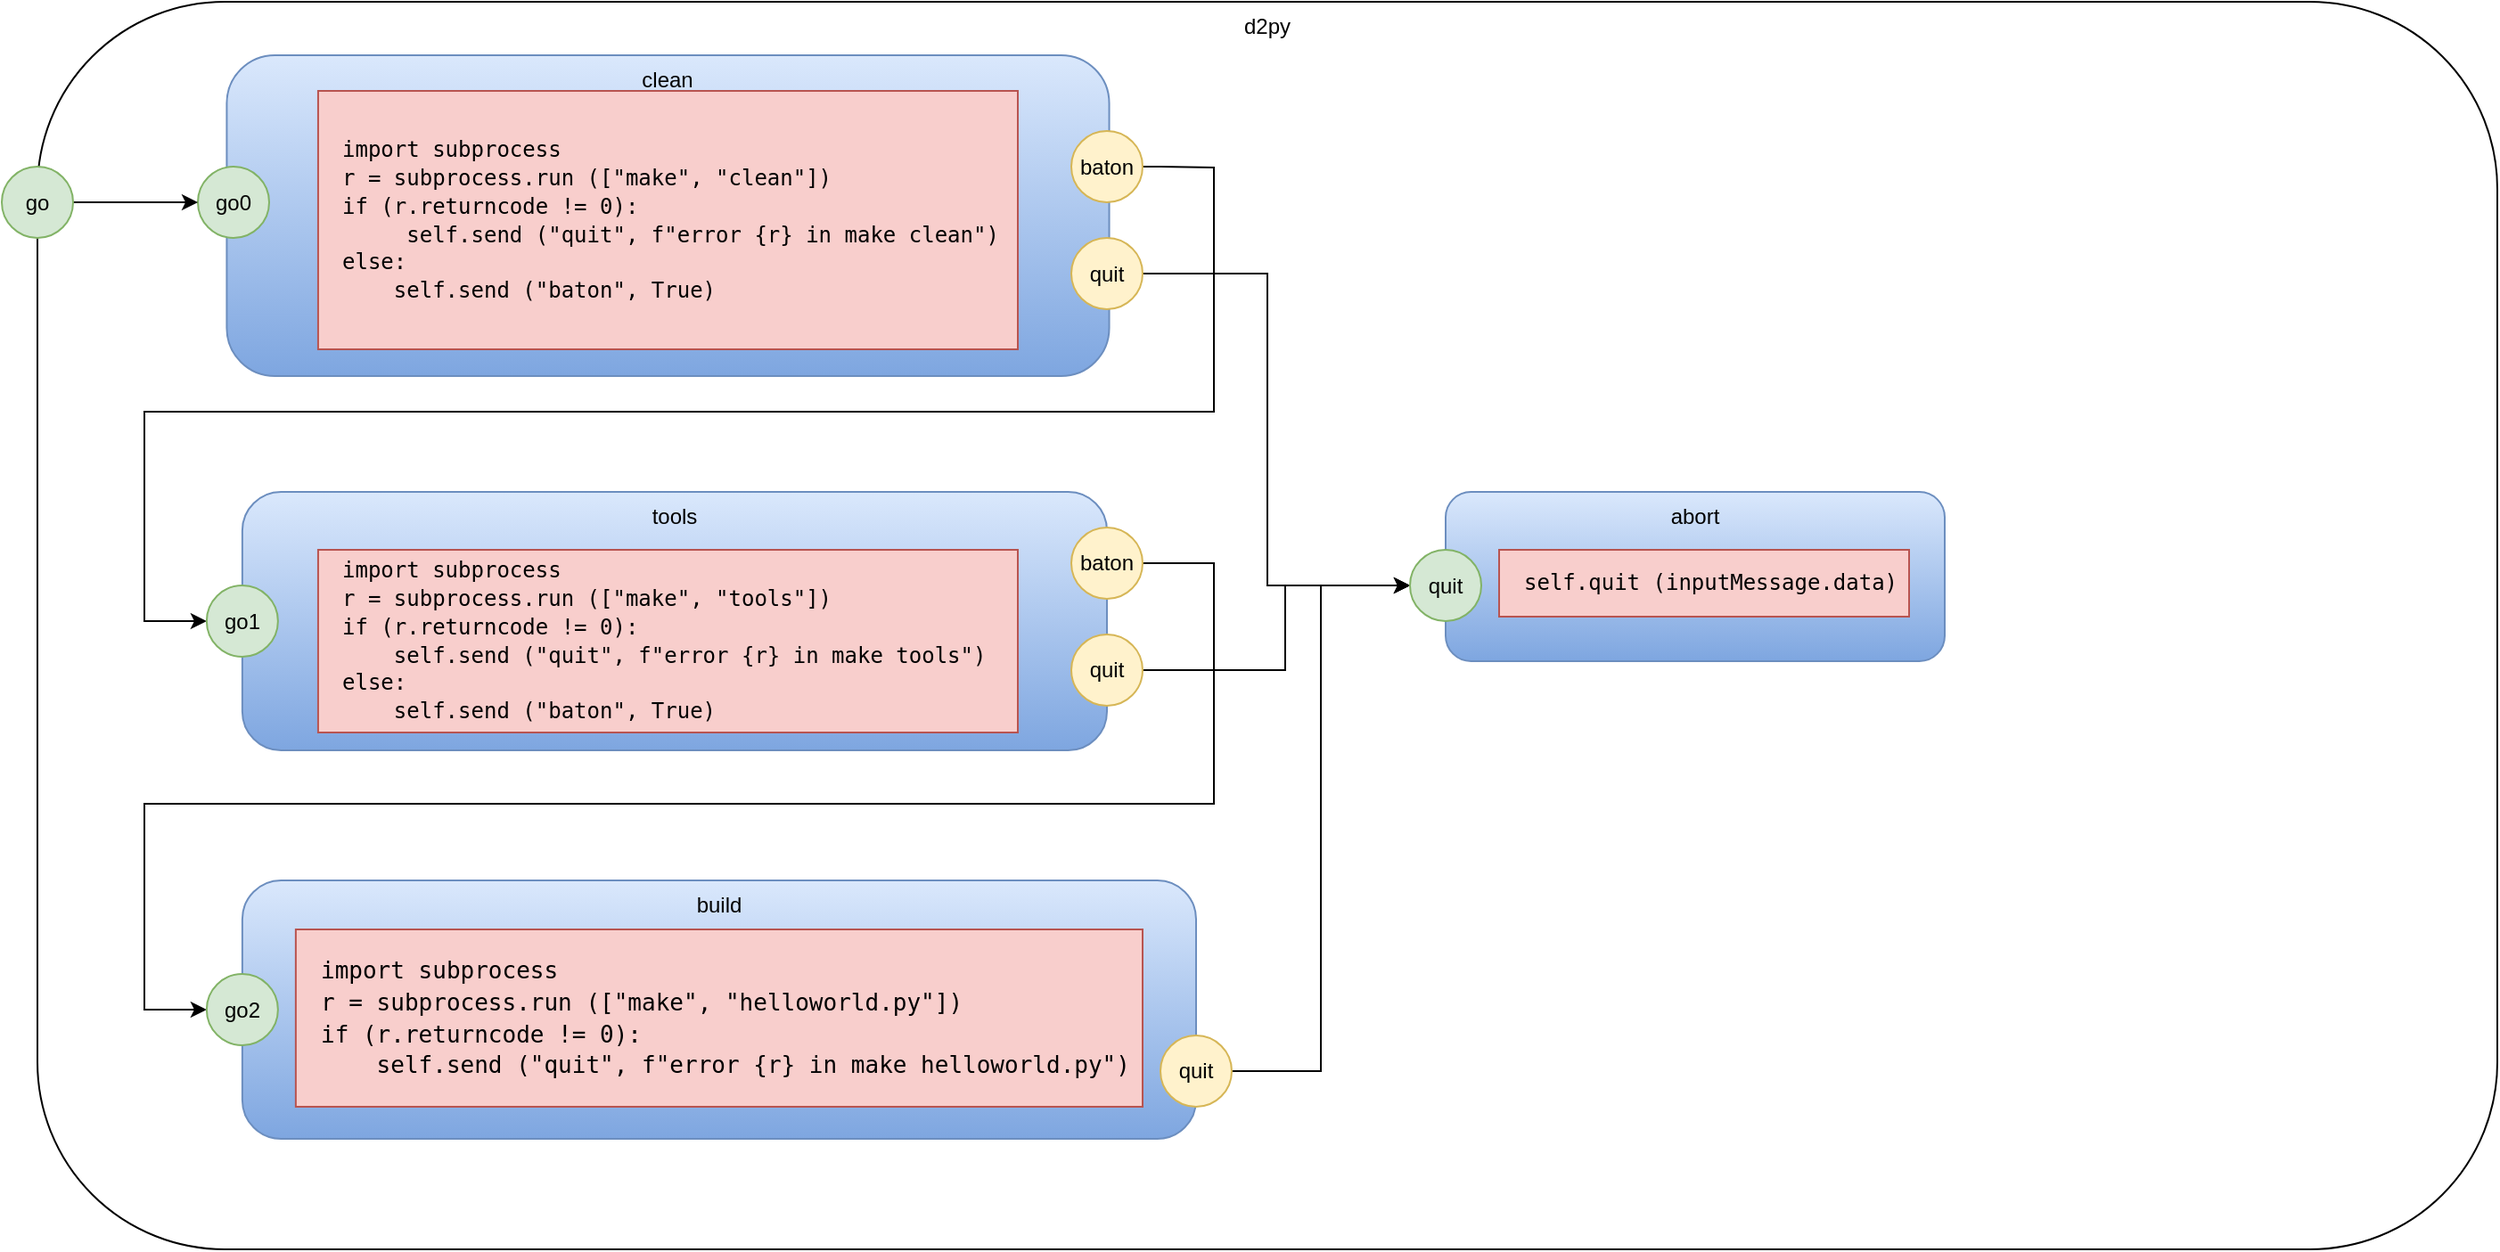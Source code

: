 <mxfile version="14.6.13" type="device"><diagram id="fo9xvGcHm88d3B_x5weG" name="d2py"><mxGraphModel dx="1106" dy="806" grid="1" gridSize="10" guides="1" tooltips="1" connect="1" arrows="1" fold="1" page="1" pageScale="1" pageWidth="1100" pageHeight="850" math="0" shadow="0"><root><mxCell id="0"/><mxCell id="1" parent="0"/><mxCell id="i5jZ3dy8F4nkPbaXPHF6-1" value="d2py" style="rounded=1;whiteSpace=wrap;html=1;verticalAlign=top;" parent="1" vertex="1"><mxGeometry x="70" y="60" width="1380" height="700" as="geometry"/></mxCell><mxCell id="b8TCcNYkWDl19BBblSuP-18" value="tools" style="rounded=1;whiteSpace=wrap;html=1;verticalAlign=top;fillColor=#dae8fc;strokeColor=#6c8ebf;gradientColor=#7ea6e0;" parent="1" vertex="1"><mxGeometry x="184.94" y="335" width="485.06" height="145" as="geometry"/></mxCell><mxCell id="b8TCcNYkWDl19BBblSuP-23" value="build" style="rounded=1;whiteSpace=wrap;html=1;gradientColor=#7ea6e0;fillColor=#dae8fc;strokeColor=#6c8ebf;verticalAlign=top;" parent="1" vertex="1"><mxGeometry x="184.94" y="553" width="535.06" height="145" as="geometry"/></mxCell><mxCell id="b8TCcNYkWDl19BBblSuP-4" value="clean" style="rounded=1;whiteSpace=wrap;html=1;gradientColor=#7ea6e0;fillColor=#dae8fc;strokeColor=#6c8ebf;verticalAlign=top;" parent="1" vertex="1"><mxGeometry x="176.21" y="90" width="495.06" height="180" as="geometry"/></mxCell><mxCell id="b8TCcNYkWDl19BBblSuP-1" value="&lt;pre class=&quot;lang-py s-code-block&quot; style=&quot;margin-top: 0px ; margin-bottom: 0px ; padding: 12px ; border: 0px ; font-stretch: inherit ; line-height: 1.308 ; vertical-align: baseline ; box-sizing: inherit ; width: auto ; max-height: 600px ; overflow: auto ; border-radius: 5px ; overflow-wrap: normal&quot;&gt;import subprocess&lt;br&gt;r = subprocess.run ([&quot;make&quot;, &quot;clean&quot;])&lt;br&gt;if (r.returncode != 0):&lt;br&gt;     self.send (&quot;quit&quot;, f&quot;error {r} in make clean&quot;)&lt;br&gt;else:&lt;br&gt;    self.send (&quot;baton&quot;, True)&lt;/pre&gt;&lt;div&gt;&lt;/div&gt;" style="rounded=0;whiteSpace=wrap;html=1;fillColor=#f8cecc;strokeColor=#b85450;align=left;" parent="1" vertex="1"><mxGeometry x="227.47" y="110" width="392.53" height="145" as="geometry"/></mxCell><mxCell id="b8TCcNYkWDl19BBblSuP-2" value="&lt;pre class=&quot;lang-py s-code-block&quot; style=&quot;margin-top: 0px ; margin-bottom: 0px ; padding: 12px ; border: 0px ; font-stretch: inherit ; line-height: 1.308 ; vertical-align: baseline ; box-sizing: inherit ; width: auto ; max-height: 600px ; overflow: auto ; border-radius: 5px ; overflow-wrap: normal&quot;&gt;import subprocess&lt;br&gt;r = subprocess.run ([&quot;make&quot;, &quot;tools&quot;])&lt;br&gt;if (r.returncode != 0):&lt;br&gt;    self.send (&quot;quit&quot;, f&quot;error {r} in make tools&quot;)&lt;br&gt;else:&lt;br&gt;    self.send (&quot;baton&quot;, True)&lt;/pre&gt;&lt;div&gt;&lt;/div&gt;" style="rounded=0;whiteSpace=wrap;html=1;fillColor=#f8cecc;strokeColor=#b85450;align=left;" parent="1" vertex="1"><mxGeometry x="227.47" y="367.5" width="392.53" height="102.5" as="geometry"/></mxCell><mxCell id="b8TCcNYkWDl19BBblSuP-3" value="&lt;pre class=&quot;lang-py s-code-block&quot; style=&quot;margin-top: 0px ; margin-bottom: 0px ; padding: 12px ; border: 0px ; font-stretch: inherit ; line-height: 1.308 ; vertical-align: baseline ; box-sizing: inherit ; width: auto ; max-height: 600px ; overflow: auto ; border-radius: 5px ; overflow-wrap: normal&quot;&gt;&lt;span style=&quot;font-size: 13px&quot;&gt;import subprocess&lt;br&gt;r = subprocess.run ([&quot;make&quot;, &quot;helloworld.py&quot;])&lt;br&gt;if (r.returncode != 0):&lt;br&gt;    self.send (&quot;quit&quot;, f&quot;error {r} in make helloworld.py&quot;)&lt;br&gt;&lt;/span&gt;&lt;/pre&gt;&lt;div&gt;&lt;/div&gt;" style="rounded=0;whiteSpace=wrap;html=1;fillColor=#f8cecc;strokeColor=#b85450;align=left;" parent="1" vertex="1"><mxGeometry x="214.94" y="580.5" width="475.06" height="99.5" as="geometry"/></mxCell><mxCell id="b8TCcNYkWDl19BBblSuP-30" style="edgeStyle=orthogonalEdgeStyle;rounded=0;orthogonalLoop=1;jettySize=auto;html=1;exitX=1;exitY=0.5;exitDx=0;exitDy=0;entryX=0;entryY=0.5;entryDx=0;entryDy=0;" parent="1" source="b8TCcNYkWDl19BBblSuP-6" target="b8TCcNYkWDl19BBblSuP-20" edge="1"><mxGeometry relative="1" as="geometry"><Array as="points"><mxPoint x="700" y="153"/><mxPoint x="730" y="153"/><mxPoint x="730" y="290"/><mxPoint x="130" y="290"/><mxPoint x="130" y="408"/></Array></mxGeometry></mxCell><mxCell id="b8TCcNYkWDl19BBblSuP-6" value="baton" style="ellipse;whiteSpace=wrap;html=1;aspect=fixed;fillColor=#fff2cc;strokeColor=#d6b656;" parent="1" vertex="1"><mxGeometry x="650" y="132.5" width="40" height="40" as="geometry"/></mxCell><mxCell id="3Vt1pwvIHwe4cUBAV8dZ-5" style="edgeStyle=orthogonalEdgeStyle;rounded=0;orthogonalLoop=1;jettySize=auto;html=1;exitX=1;exitY=0.5;exitDx=0;exitDy=0;entryX=0;entryY=0.5;entryDx=0;entryDy=0;" edge="1" parent="1" source="b8TCcNYkWDl19BBblSuP-7" target="3Vt1pwvIHwe4cUBAV8dZ-3"><mxGeometry relative="1" as="geometry"><Array as="points"><mxPoint x="760" y="213"/><mxPoint x="760" y="388"/></Array></mxGeometry></mxCell><mxCell id="b8TCcNYkWDl19BBblSuP-7" value="quit" style="ellipse;whiteSpace=wrap;html=1;aspect=fixed;fillColor=#fff2cc;strokeColor=#d6b656;" parent="1" vertex="1"><mxGeometry x="650" y="192.5" width="40" height="40" as="geometry"/></mxCell><mxCell id="b8TCcNYkWDl19BBblSuP-20" value="go1" style="ellipse;whiteSpace=wrap;html=1;aspect=fixed;fillColor=#d5e8d4;strokeColor=#82b366;" parent="1" vertex="1"><mxGeometry x="164.94" y="387.5" width="40" height="40" as="geometry"/></mxCell><mxCell id="b8TCcNYkWDl19BBblSuP-31" style="edgeStyle=orthogonalEdgeStyle;rounded=0;orthogonalLoop=1;jettySize=auto;html=1;exitX=1;exitY=0.5;exitDx=0;exitDy=0;entryX=0;entryY=0.5;entryDx=0;entryDy=0;" parent="1" source="b8TCcNYkWDl19BBblSuP-21" target="b8TCcNYkWDl19BBblSuP-25" edge="1"><mxGeometry relative="1" as="geometry"><Array as="points"><mxPoint x="730" y="375"/><mxPoint x="730" y="510"/><mxPoint x="130" y="510"/><mxPoint x="130" y="626"/></Array></mxGeometry></mxCell><mxCell id="b8TCcNYkWDl19BBblSuP-21" value="baton" style="ellipse;whiteSpace=wrap;html=1;aspect=fixed;fillColor=#fff2cc;strokeColor=#d6b656;" parent="1" vertex="1"><mxGeometry x="650" y="355" width="40" height="40" as="geometry"/></mxCell><mxCell id="3Vt1pwvIHwe4cUBAV8dZ-7" style="edgeStyle=orthogonalEdgeStyle;rounded=0;orthogonalLoop=1;jettySize=auto;html=1;exitX=1;exitY=0.5;exitDx=0;exitDy=0;entryX=0;entryY=0.5;entryDx=0;entryDy=0;" edge="1" parent="1" source="b8TCcNYkWDl19BBblSuP-22" target="3Vt1pwvIHwe4cUBAV8dZ-3"><mxGeometry relative="1" as="geometry"><Array as="points"><mxPoint x="770" y="435"/><mxPoint x="770" y="388"/></Array></mxGeometry></mxCell><mxCell id="b8TCcNYkWDl19BBblSuP-22" value="quit" style="ellipse;whiteSpace=wrap;html=1;aspect=fixed;fillColor=#fff2cc;strokeColor=#d6b656;" parent="1" vertex="1"><mxGeometry x="650" y="415" width="40" height="40" as="geometry"/></mxCell><mxCell id="b8TCcNYkWDl19BBblSuP-25" value="go2" style="ellipse;whiteSpace=wrap;html=1;aspect=fixed;fillColor=#d5e8d4;strokeColor=#82b366;" parent="1" vertex="1"><mxGeometry x="164.94" y="605.5" width="40" height="40" as="geometry"/></mxCell><mxCell id="3Vt1pwvIHwe4cUBAV8dZ-10" style="edgeStyle=orthogonalEdgeStyle;rounded=0;orthogonalLoop=1;jettySize=auto;html=1;exitX=1;exitY=0.5;exitDx=0;exitDy=0;entryX=0;entryY=0.5;entryDx=0;entryDy=0;" edge="1" parent="1" source="b8TCcNYkWDl19BBblSuP-27" target="3Vt1pwvIHwe4cUBAV8dZ-3"><mxGeometry relative="1" as="geometry"/></mxCell><mxCell id="b8TCcNYkWDl19BBblSuP-27" value="quit" style="ellipse;whiteSpace=wrap;html=1;aspect=fixed;fillColor=#fff2cc;strokeColor=#d6b656;" parent="1" vertex="1"><mxGeometry x="700" y="640" width="40" height="40" as="geometry"/></mxCell><mxCell id="3Vt1pwvIHwe4cUBAV8dZ-1" value="abort" style="rounded=1;whiteSpace=wrap;html=1;gradientColor=#7ea6e0;fillColor=#dae8fc;strokeColor=#6c8ebf;verticalAlign=top;" vertex="1" parent="1"><mxGeometry x="860" y="335" width="280" height="95" as="geometry"/></mxCell><mxCell id="3Vt1pwvIHwe4cUBAV8dZ-2" value="&lt;pre class=&quot;lang-py s-code-block&quot; style=&quot;margin-top: 0px ; margin-bottom: 0px ; padding: 12px ; border: 0px ; font-stretch: inherit ; line-height: 1.308 ; vertical-align: baseline ; box-sizing: inherit ; width: auto ; max-height: 600px ; overflow: auto ; border-radius: 5px ; overflow-wrap: normal&quot;&gt;self.quit (inputMessage.data)&lt;/pre&gt;&lt;div&gt;&lt;/div&gt;" style="rounded=0;whiteSpace=wrap;html=1;fillColor=#f8cecc;strokeColor=#b85450;align=left;" vertex="1" parent="1"><mxGeometry x="890" y="367.5" width="230" height="37.5" as="geometry"/></mxCell><mxCell id="3Vt1pwvIHwe4cUBAV8dZ-3" value="quit" style="ellipse;whiteSpace=wrap;html=1;aspect=fixed;fillColor=#d5e8d4;strokeColor=#82b366;" vertex="1" parent="1"><mxGeometry x="840" y="367.5" width="40" height="40" as="geometry"/></mxCell><mxCell id="3Vt1pwvIHwe4cUBAV8dZ-11" value="go0" style="ellipse;whiteSpace=wrap;html=1;aspect=fixed;fillColor=#d5e8d4;strokeColor=#82b366;" vertex="1" parent="1"><mxGeometry x="160" y="152.5" width="40" height="40" as="geometry"/></mxCell><mxCell id="3Vt1pwvIHwe4cUBAV8dZ-13" style="edgeStyle=orthogonalEdgeStyle;rounded=0;orthogonalLoop=1;jettySize=auto;html=1;exitX=1;exitY=0.5;exitDx=0;exitDy=0;entryX=0;entryY=0.5;entryDx=0;entryDy=0;" edge="1" parent="1" source="3Vt1pwvIHwe4cUBAV8dZ-12" target="3Vt1pwvIHwe4cUBAV8dZ-11"><mxGeometry relative="1" as="geometry"/></mxCell><mxCell id="3Vt1pwvIHwe4cUBAV8dZ-12" value="go" style="ellipse;whiteSpace=wrap;html=1;aspect=fixed;fillColor=#d5e8d4;strokeColor=#82b366;" vertex="1" parent="1"><mxGeometry x="50" y="152.5" width="40" height="40" as="geometry"/></mxCell></root></mxGraphModel></diagram></mxfile>